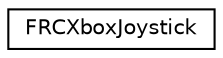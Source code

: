 digraph G
{
  edge [fontname="Helvetica",fontsize="10",labelfontname="Helvetica",labelfontsize="10"];
  node [fontname="Helvetica",fontsize="10",shape=record];
  rankdir="LR";
  Node1 [label="FRCXboxJoystick",height=0.2,width=0.4,color="black", fillcolor="white", style="filled",URL="$class_f_r_c_xbox_joystick.html"];
}
